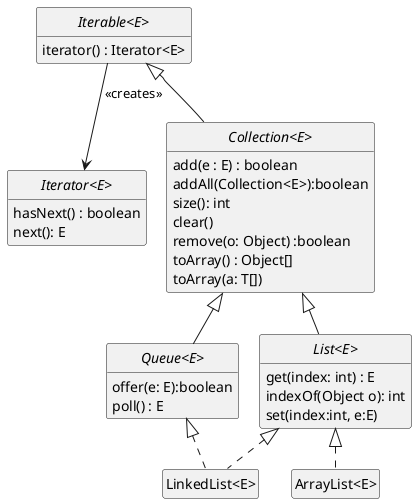@startuml
'https://plantuml.com/class-diagram

skinparam nodesep 20
skinparam ranksep 40
skinparam classAttributeIconSize 0
hide empty members
skinparam style strictuml
hide circle


interface "Iterable<E>" {
    iterator() : Iterator<E>
}

interface "Queue<E>" {
    offer(e: E):boolean
    poll() : E
}
interface "Iterator<E>" {
    hasNext() : boolean
    next(): E
}
"Iterable<E>" --> "Iterator<E>" : <<creates>>
"Iterable<E>" <|-- "Collection<E>"

interface "Collection<E>"  {
    add(e : E) : boolean
    addAll(Collection<E>):boolean
    size(): int
    clear()
    remove(o: Object) :boolean
    toArray() : Object[]
    toArray(a: T[])
}


interface "List<E>" {
    get(index: int) : E
    indexOf(Object o): int
    set(index:int, e:E)
}
"Collection<E>" <|-- "List<E>"
"Collection<E>" <|-- "Queue<E>"
"List<E>" <|.. "ArrayList<E>"
"List<E>" <|.. "LinkedList<E>"
"Queue<E>" <|.. "LinkedList<E>"
@enduml